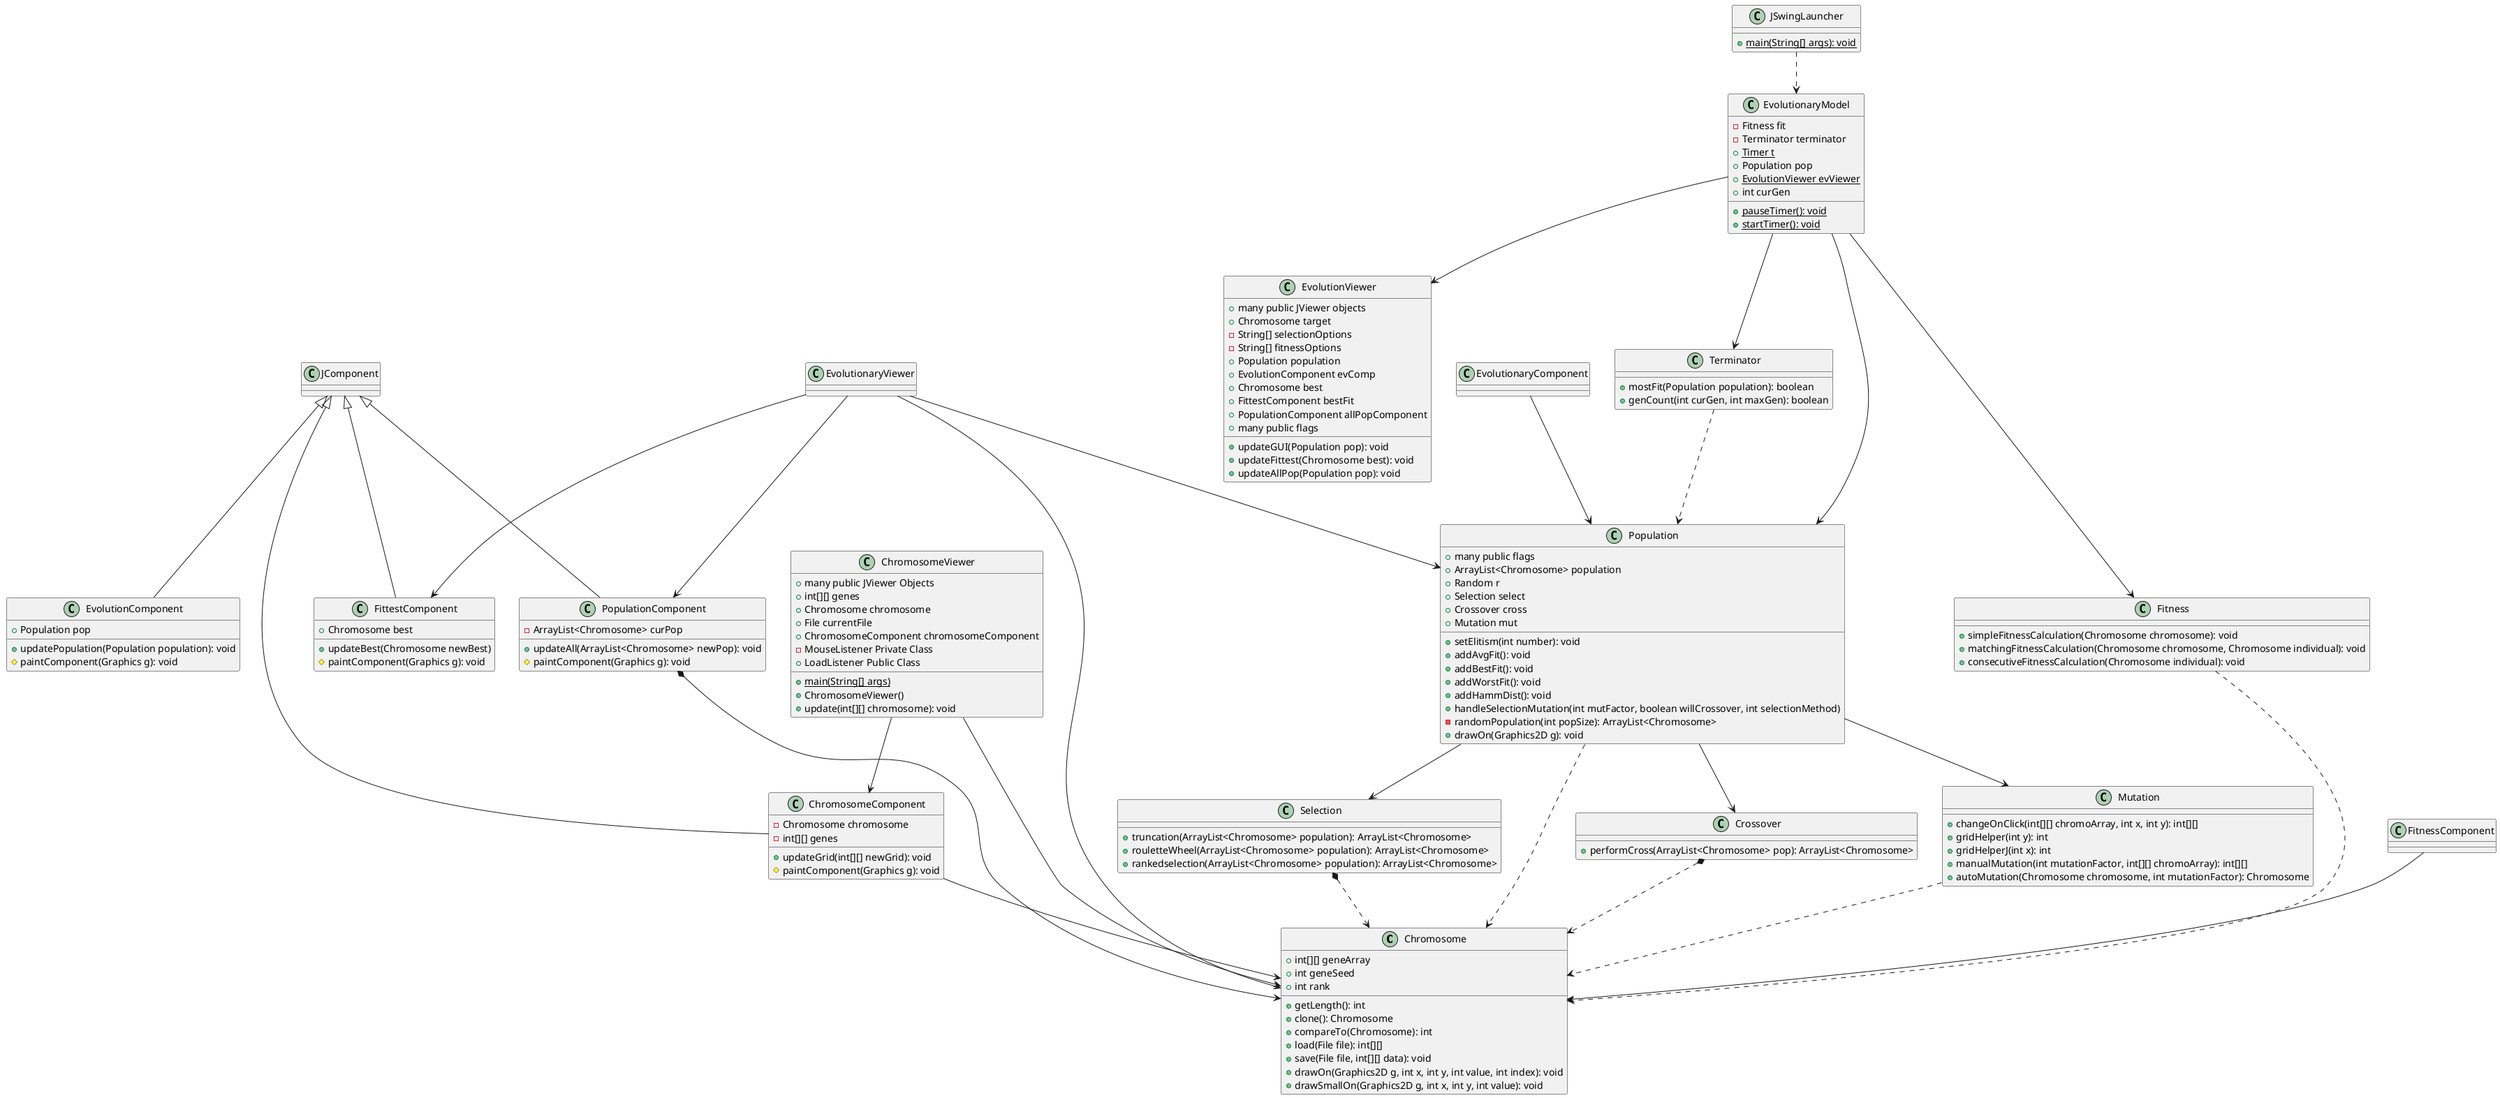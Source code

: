 @startuml
class Chromosome {
 + int[][] geneArray
 + int geneSeed
 + int rank
 + getLength(): int
 + clone(): Chromosome
 + compareTo(Chromosome): int
 + load(File file): int[][]
 + save(File file, int[][] data): void
 + drawOn(Graphics2D g, int x, int y, int value, int index): void
 + drawSmallOn(Graphics2D g, int x, int y, int value): void
}

class ChromosomeComponent extends JComponent {
 - Chromosome chromosome
 - int[][] genes
 + updateGrid(int[][] newGrid): void
 # paintComponent(Graphics g): void
}

class ChromosomeViewer {
 + many public JViewer Objects
 + int[][] genes
 + Chromosome chromosome
 + File currentFile
 + ChromosomeComponent chromosomeComponent
 + {static} main(String[] args)
 + ChromosomeViewer()
 + update(int[][] chromosome): void
 - MouseListener Private Class
 + LoadListener Public Class
}

class Crossover {
 + performCross(ArrayList<Chromosome> pop): ArrayList<Chromosome>
}

class EvolutionaryModel {
 - Fitness fit
 - Terminator terminator
 + {static} Timer t
 + Population pop
 + {static} EvolutionViewer evViewer
 + int curGen
 + {static} pauseTimer(): void
 + {static} startTimer(): void
}

class EvolutionComponent extends JComponent {
 + Population pop
 + updatePopulation(Population population): void
 # paintComponent(Graphics g): void
}

class EvolutionViewer {
 + many public JViewer objects
 + Chromosome target
 - String[] selectionOptions
 - String[] fitnessOptions
 + Population population
 + EvolutionComponent evComp
 + Chromosome best
 + FittestComponent bestFit
 + PopulationComponent allPopComponent
 + many public flags
 + updateGUI(Population pop): void
 + updateFittest(Chromosome best): void
 + updateAllPop(Population pop): void
}

class Fitness {
 + simpleFitnessCalculation(Chromosome chromosome): void
 + matchingFitnessCalculation(Chromosome chromosome, Chromosome individual): void
 + consecutiveFitnessCalculation(Chromosome individual): void
}

class FittestComponent extends JComponent {
 + Chromosome best
 + updateBest(Chromosome newBest)
 # paintComponent(Graphics g): void
}

class JSwingLauncher {
 + {static} main(String[] args): void
}

class Mutation {
 + changeOnClick(int[][] chromoArray, int x, int y): int[][]
 + gridHelper(int y): int
 + gridHelperJ(int x): int
 + manualMutation(int mutationFactor, int[][] chromoArray): int[][]
 + autoMutation(Chromosome chromosome, int mutationFactor): Chromosome
}

class Population {
 + many public flags
 + ArrayList<Chromosome> population
 + Random r
 + Selection select
 + Crossover cross
 + Mutation mut
 + setElitism(int number): void
 + addAvgFit(): void
 + addBestFit(): void
 + addWorstFit(): void
 + addHammDist(): void
 + handleSelectionMutation(int mutFactor, boolean willCrossover, int selectionMethod)
 - randomPopulation(int popSize): ArrayList<Chromosome>
 + drawOn(Graphics2D g): void
}

class PopulationComponent extends JComponent {
 - ArrayList<Chromosome> curPop
 + updateAll(ArrayList<Chromosome> newPop): void
 # paintComponent(Graphics g): void
}

class Selection {
 + truncation(ArrayList<Chromosome> population): ArrayList<Chromosome>
 + rouletteWheel(ArrayList<Chromosome> population): ArrayList<Chromosome>
 + rankedselection(ArrayList<Chromosome> population): ArrayList<Chromosome>
}

class Terminator {
 + mostFit(Population population): boolean
 + genCount(int curGen, int maxGen): boolean
}

ChromosomeComponent --> Chromosome
ChromosomeViewer --> Chromosome
ChromosomeViewer --> ChromosomeComponent
Crossover *..> Chromosome
EvolutionaryModel --> Fitness
EvolutionaryModel --> Terminator
EvolutionaryModel --> Population
EvolutionaryModel --> EvolutionViewer
EvolutionaryComponent --> Population
EvolutionaryViewer --> Population
EvolutionaryViewer --> Chromosome
EvolutionaryViewer --> FittestComponent
EvolutionaryViewer --> PopulationComponent
Fitness ..> Chromosome
FitnessComponent --> Chromosome
JSwingLauncher ..> EvolutionaryModel
Mutation ..> Chromosome
Population --> Selection
Population --> Crossover
Population --> Mutation
Population ..> Chromosome
PopulationComponent *--> Chromosome
Selection *..> Chromosome
Terminator ..> Population
@enduml

